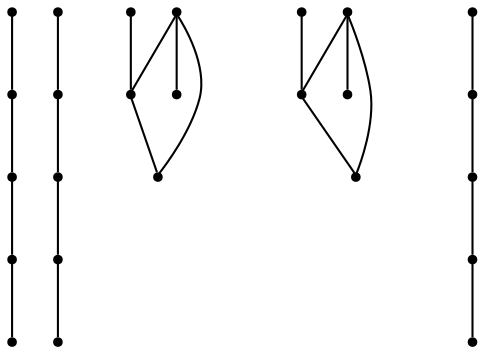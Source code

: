 graph {
  node [shape=point,comment="{\"directed\":false,\"doi\":\"10.4230/LIPIcs.GD.2024.12\",\"figure\":\"4 (1)\"}"]

  v0 [pos="1409.163034968618,615.9469758783935"]
  v1 [pos="1409.163034968618,732.617797827763"]
  v2 [pos="1409.163034968618,499.27615392902385"]
  v3 [pos="1409.163034968618,849.2886197771326"]
  v4 [pos="1142.422901417943,499.27615392902385"]
  v5 [pos="1142.422901417943,849.2886197771326"]
  v6 [pos="1142.422901417943,615.9469758783935"]
  v7 [pos="1142.4229014179427,732.6177978277631"]
  v8 [pos="1509.190585050121,499.27615392902385"]
  v9 [pos="1275.7929681932803,499.27615392902385"]
  v10 [pos="1042.3954467301453,499.27615392902385"]
  v11 [pos="1509.1905850501207,615.9469758783935"]
  v12 [pos="1275.7929681932803,615.9469758783935"]
  v13 [pos="1042.3954467301453,615.9469758783935"]
  v14 [pos="1509.1905850501207,732.6177978277631"]
  v15 [pos="1275.7929681932803,732.6177978277631"]
  v16 [pos="1042.3954467301453,732.6177978277631"]
  v17 [pos="1509.1905850501207,849.2886197771326"]
  v18 [pos="1275.7929681932803,849.2886197771326"]
  v19 [pos="1042.3954467301453,849.2886197771326"]
  v20 [pos="1509.1905850501207,932.6249211695394"]
  v21 [pos="1409.163034968618,932.6249211695394"]
  v22 [pos="1275.7929681932803,932.6249211695394"]
  v23 [pos="1142.4229014179427,932.6249211695394"]
  v24 [pos="1042.3954467301453,932.6249211695394"]

  v24 -- v23 [id="-2",pos="1042.3954467301453,932.6249211695394 1142.4229014179427,932.6249211695394 1142.4229014179427,932.6249211695394 1142.4229014179427,932.6249211695394"]
  v23 -- v22 [id="-3",pos="1142.4229014179427,932.6249211695394 1275.7929681932803,932.6249211695394 1275.7929681932803,932.6249211695394 1275.7929681932803,932.6249211695394"]
  v22 -- v21 [id="-4",pos="1275.7929681932803,932.6249211695394 1409.163034968618,932.6249211695394 1409.163034968618,932.6249211695394 1409.163034968618,932.6249211695394"]
  v21 -- v20 [id="-5",pos="1409.163034968618,932.6249211695394 1509.1905850501207,932.6249211695394 1509.1905850501207,932.6249211695394 1509.1905850501207,932.6249211695394"]
  v5 -- v18 [id="-8",pos="1142.422901417943,849.2886197771326 1275.7929681932803,849.2886197771326 1275.7929681932803,849.2886197771326 1275.7929681932803,849.2886197771326"]
  v3 -- v17 [id="-9",pos="1409.163034968618,849.2886197771326 1509.1905850501207,849.2886197771326 1509.1905850501207,849.2886197771326 1509.1905850501207,849.2886197771326"]
  v16 -- v7 [id="-11",pos="1042.3954467301453,732.6177978277631 1142.4229014179427,732.6177978277631 1142.4229014179427,732.6177978277631 1142.4229014179427,732.6177978277631"]
  v7 -- v15 [id="-12",pos="1142.4229014179427,732.6177978277631 1275.7929681932803,732.6177978277631 1275.7929681932803,732.6177978277631 1275.7929681932803,732.6177978277631"]
  v15 -- v1 [id="-13",pos="1275.7929681932803,732.6177978277631 1409.163034968618,732.617797827763 1409.163034968618,732.617797827763 1409.163034968618,732.617797827763"]
  v1 -- v14 [id="-14",pos="1409.163034968618,732.617797827763 1509.1905850501207,732.6177978277631 1509.1905850501207,732.6177978277631 1509.1905850501207,732.6177978277631"]
  v6 -- v12 [id="-17",pos="1142.422901417943,615.9469758783935 1275.7929681932803,615.9469758783935 1275.7929681932803,615.9469758783935 1275.7929681932803,615.9469758783935"]
  v0 -- v11 [id="-18",pos="1409.163034968618,615.9469758783935 1509.1905850501207,615.9469758783935 1509.1905850501207,615.9469758783935 1509.1905850501207,615.9469758783935"]
  v12 -- v0 [id="-20",pos="1275.7929681932803,615.9469758783935 1409.163034968618,615.9469758783935 1409.163034968618,615.9469758783935 1409.163034968618,615.9469758783935"]
  v10 -- v4 [id="-21",pos="1042.3954467301453,499.27615392902385 1142.422901417943,499.27615392902385 1142.422901417943,499.27615392902385 1142.422901417943,499.27615392902385"]
  v4 -- v9 [id="-22",pos="1142.422901417943,499.27615392902385 1275.7929681932803,499.27615392902385 1275.7929681932803,499.27615392902385 1275.7929681932803,499.27615392902385"]
  v9 -- v2 [id="-23",pos="1275.7929681932803,499.27615392902385 1409.163034968618,499.27615392902385 1409.163034968618,499.27615392902385 1409.163034968618,499.27615392902385"]
  v2 -- v8 [id="-24",pos="1409.163034968618,499.27615392902385 1509.190585050121,499.27615392902385 1509.190585050121,499.27615392902385 1509.190585050121,499.27615392902385"]
  v18 -- v3 [id="-27",pos="1275.7929681932803,849.2886197771326 1409.163034968618,849.2886197771326 1409.163034968618,849.2886197771326 1409.163034968618,849.2886197771326"]
  v2 -- v4 [id="-30",pos="1409.163034968618,499.27615392902385 1409.1630667665197,482.60889365054254 1400.827437593061,474.2752635113018 1377.2084648911175,470.1084484416815 1353.5935623206065,465.9416333720611 1314.691246090178,465.9416333720611 1275.7929999911821,465.9416333720611 1236.8947538921861,465.9416333720611 1197.9924376617578,465.9416333720611 1174.3775350912467,470.1084484416815 1150.7585623893033,474.2752635113018 1142.4229332158448,482.60889365054254 1142.422901417943,499.27615392902385"]
  v3 -- v5 [id="-31",pos="1409.163034968618,849.2886197771326 1409.1630667665197,832.6213594986513 1400.827437593061,824.2877293594105 1371.6527354859559,820.1209142897902 1342.4780333788508,815.9540992201698 1292.4642583380994,815.9540992201698 1253.5660122391034,815.9540992201698 1214.663696008675,815.9540992201698 1186.8809788514347,815.9540992201698 1168.8177355546527,820.1209142897902 1150.7585623893033,824.2877293594105 1142.4229332158448,832.6213594986513 1142.422901417943,849.2886197771326"]
  v13 -- v6 [id="-32",pos="1042.3954467301453,615.9469758783935 1142.422901417943,615.9469758783935 1142.422901417943,615.9469758783935 1142.422901417943,615.9469758783935"]
  v19 -- v5 [id="-34",pos="1042.3954467301453,849.2886197771326 1142.422901417943,849.2886197771326 1142.422901417943,849.2886197771326 1142.422901417943,849.2886197771326"]
}